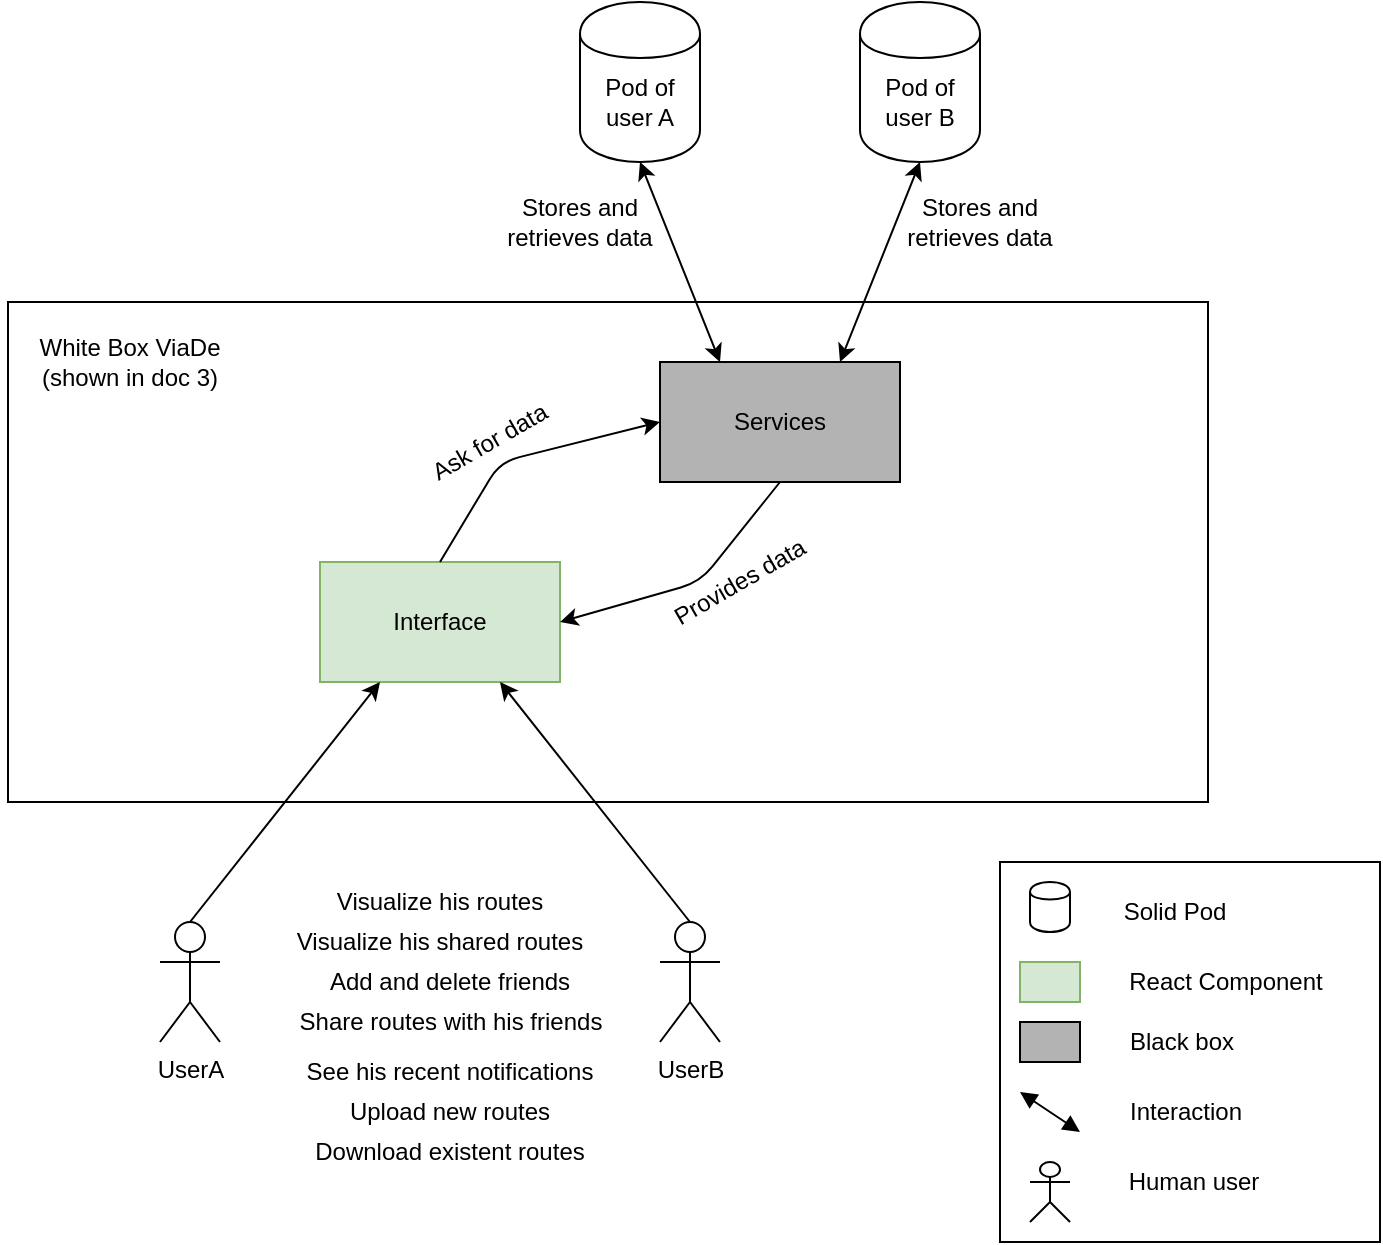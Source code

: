 <mxfile version="12.9.11" type="device"><diagram id="Bc8PKCHKk1P3qLSHyMbb" name="Page-1"><mxGraphModel dx="1038" dy="499" grid="1" gridSize="10" guides="1" tooltips="1" connect="1" arrows="1" fold="1" page="1" pageScale="1" pageWidth="827" pageHeight="1169" math="0" shadow="0"><root><mxCell id="0"/><mxCell id="1" parent="0"/><mxCell id="pT87MK6_gS4FPvk6Hr5O-1" value="" style="rounded=0;whiteSpace=wrap;html=1;" parent="1" vertex="1"><mxGeometry x="114" y="190" width="600" height="250" as="geometry"/></mxCell><mxCell id="pT87MK6_gS4FPvk6Hr5O-2" value="" style="shape=cylinder;whiteSpace=wrap;html=1;boundedLbl=1;backgroundOutline=1;" parent="1" vertex="1"><mxGeometry x="400" y="40" width="60" height="80" as="geometry"/></mxCell><mxCell id="pT87MK6_gS4FPvk6Hr5O-3" value="" style="shape=cylinder;whiteSpace=wrap;html=1;boundedLbl=1;backgroundOutline=1;" parent="1" vertex="1"><mxGeometry x="540" y="40" width="60" height="80" as="geometry"/></mxCell><mxCell id="pT87MK6_gS4FPvk6Hr5O-4" value="Pod of user A" style="text;html=1;strokeColor=none;fillColor=none;align=center;verticalAlign=middle;whiteSpace=wrap;rounded=0;" parent="1" vertex="1"><mxGeometry x="410" y="80" width="40" height="20" as="geometry"/></mxCell><mxCell id="pT87MK6_gS4FPvk6Hr5O-5" value="Pod of user B" style="text;html=1;strokeColor=none;fillColor=none;align=center;verticalAlign=middle;whiteSpace=wrap;rounded=0;" parent="1" vertex="1"><mxGeometry x="550" y="80" width="40" height="20" as="geometry"/></mxCell><mxCell id="pT87MK6_gS4FPvk6Hr5O-6" value="White Box ViaDe (shown in doc 3)" style="text;html=1;strokeColor=none;fillColor=none;align=center;verticalAlign=middle;whiteSpace=wrap;rounded=0;" parent="1" vertex="1"><mxGeometry x="110" y="210" width="130" height="20" as="geometry"/></mxCell><mxCell id="pT87MK6_gS4FPvk6Hr5O-7" value="" style="rounded=0;whiteSpace=wrap;html=1;fillColor=#B3B3B3;" parent="1" vertex="1"><mxGeometry x="440" y="220" width="120" height="60" as="geometry"/></mxCell><mxCell id="pT87MK6_gS4FPvk6Hr5O-8" value="Services" style="text;html=1;strokeColor=none;fillColor=none;align=center;verticalAlign=middle;whiteSpace=wrap;rounded=0;" parent="1" vertex="1"><mxGeometry x="480" y="240" width="40" height="20" as="geometry"/></mxCell><mxCell id="pT87MK6_gS4FPvk6Hr5O-9" value="" style="rounded=0;whiteSpace=wrap;html=1;fillColor=#d5e8d4;strokeColor=#82b366;" parent="1" vertex="1"><mxGeometry x="270" y="320" width="120" height="60" as="geometry"/></mxCell><mxCell id="pT87MK6_gS4FPvk6Hr5O-10" value="Interface" style="text;html=1;strokeColor=none;fillColor=none;align=center;verticalAlign=middle;whiteSpace=wrap;rounded=0;" parent="1" vertex="1"><mxGeometry x="300" y="340" width="60" height="20" as="geometry"/></mxCell><mxCell id="pT87MK6_gS4FPvk6Hr5O-11" value="" style="endArrow=classic;html=1;exitX=0.5;exitY=0;exitDx=0;exitDy=0;entryX=0;entryY=0.5;entryDx=0;entryDy=0;" parent="1" source="pT87MK6_gS4FPvk6Hr5O-9" target="pT87MK6_gS4FPvk6Hr5O-7" edge="1"><mxGeometry width="50" height="50" relative="1" as="geometry"><mxPoint x="390" y="310" as="sourcePoint"/><mxPoint x="440" y="260" as="targetPoint"/><Array as="points"><mxPoint x="360" y="270"/></Array></mxGeometry></mxCell><mxCell id="pT87MK6_gS4FPvk6Hr5O-12" value="Ask for data" style="text;html=1;strokeColor=none;fillColor=none;align=center;verticalAlign=middle;whiteSpace=wrap;rounded=0;rotation=-30;" parent="1" vertex="1"><mxGeometry x="320" y="250" width="70" height="20" as="geometry"/></mxCell><mxCell id="pT87MK6_gS4FPvk6Hr5O-13" value="" style="endArrow=classic;html=1;entryX=1;entryY=0.5;entryDx=0;entryDy=0;exitX=0.5;exitY=1;exitDx=0;exitDy=0;" parent="1" source="pT87MK6_gS4FPvk6Hr5O-7" target="pT87MK6_gS4FPvk6Hr5O-9" edge="1"><mxGeometry width="50" height="50" relative="1" as="geometry"><mxPoint x="390" y="310" as="sourcePoint"/><mxPoint x="440" y="260" as="targetPoint"/><Array as="points"><mxPoint x="460" y="330"/></Array></mxGeometry></mxCell><mxCell id="pT87MK6_gS4FPvk6Hr5O-14" value="Provides data" style="text;html=1;strokeColor=none;fillColor=none;align=center;verticalAlign=middle;whiteSpace=wrap;rounded=0;rotation=-30;" parent="1" vertex="1"><mxGeometry x="440" y="320" width="80" height="20" as="geometry"/></mxCell><mxCell id="pT87MK6_gS4FPvk6Hr5O-15" value="" style="endArrow=classic;startArrow=classic;html=1;entryX=0.5;entryY=1;entryDx=0;entryDy=0;exitX=0.25;exitY=0;exitDx=0;exitDy=0;" parent="1" source="pT87MK6_gS4FPvk6Hr5O-7" target="pT87MK6_gS4FPvk6Hr5O-2" edge="1"><mxGeometry width="50" height="50" relative="1" as="geometry"><mxPoint x="390" y="310" as="sourcePoint"/><mxPoint x="440" y="260" as="targetPoint"/></mxGeometry></mxCell><mxCell id="pT87MK6_gS4FPvk6Hr5O-16" value="" style="endArrow=classic;startArrow=classic;html=1;entryX=0.5;entryY=1;entryDx=0;entryDy=0;exitX=0.75;exitY=0;exitDx=0;exitDy=0;" parent="1" source="pT87MK6_gS4FPvk6Hr5O-7" target="pT87MK6_gS4FPvk6Hr5O-3" edge="1"><mxGeometry width="50" height="50" relative="1" as="geometry"><mxPoint x="390" y="310" as="sourcePoint"/><mxPoint x="440" y="260" as="targetPoint"/></mxGeometry></mxCell><mxCell id="pT87MK6_gS4FPvk6Hr5O-17" value="Stores and retrieves data" style="text;html=1;strokeColor=none;fillColor=none;align=center;verticalAlign=middle;whiteSpace=wrap;rounded=0;" parent="1" vertex="1"><mxGeometry x="360" y="140" width="80" height="20" as="geometry"/></mxCell><mxCell id="pT87MK6_gS4FPvk6Hr5O-20" value="Stores and retrieves data" style="text;html=1;strokeColor=none;fillColor=none;align=center;verticalAlign=middle;whiteSpace=wrap;rounded=0;" parent="1" vertex="1"><mxGeometry x="560" y="140" width="80" height="20" as="geometry"/></mxCell><mxCell id="pT87MK6_gS4FPvk6Hr5O-21" value="UserA" style="shape=umlActor;verticalLabelPosition=bottom;labelBackgroundColor=#ffffff;verticalAlign=top;html=1;outlineConnect=0;" parent="1" vertex="1"><mxGeometry x="190" y="500" width="30" height="60" as="geometry"/></mxCell><mxCell id="pT87MK6_gS4FPvk6Hr5O-26" value="UserB" style="shape=umlActor;verticalLabelPosition=bottom;labelBackgroundColor=#ffffff;verticalAlign=top;html=1;outlineConnect=0;" parent="1" vertex="1"><mxGeometry x="440" y="500" width="30" height="60" as="geometry"/></mxCell><mxCell id="pT87MK6_gS4FPvk6Hr5O-28" value="Visualize his routes" style="text;html=1;strokeColor=none;fillColor=none;align=center;verticalAlign=middle;whiteSpace=wrap;rounded=0;" parent="1" vertex="1"><mxGeometry x="265" y="480" width="130" height="20" as="geometry"/></mxCell><mxCell id="pT87MK6_gS4FPvk6Hr5O-29" value="Visualize his shared routes" style="text;html=1;strokeColor=none;fillColor=none;align=center;verticalAlign=middle;whiteSpace=wrap;rounded=0;" parent="1" vertex="1"><mxGeometry x="255" y="500" width="150" height="20" as="geometry"/></mxCell><mxCell id="pT87MK6_gS4FPvk6Hr5O-30" value="Share routes with his friends" style="text;html=1;strokeColor=none;fillColor=none;align=center;verticalAlign=middle;whiteSpace=wrap;rounded=0;" parent="1" vertex="1"><mxGeometry x="252.5" y="540" width="165" height="20" as="geometry"/></mxCell><mxCell id="pT87MK6_gS4FPvk6Hr5O-31" value="Add and delete friends" style="text;html=1;strokeColor=none;fillColor=none;align=center;verticalAlign=middle;whiteSpace=wrap;rounded=0;" parent="1" vertex="1"><mxGeometry x="260" y="520" width="150" height="20" as="geometry"/></mxCell><mxCell id="pT87MK6_gS4FPvk6Hr5O-32" value="See his recent notifications" style="text;html=1;strokeColor=none;fillColor=none;align=center;verticalAlign=middle;whiteSpace=wrap;rounded=0;" parent="1" vertex="1"><mxGeometry x="260" y="565" width="150" height="20" as="geometry"/></mxCell><mxCell id="pT87MK6_gS4FPvk6Hr5O-33" value="Upload new routes" style="text;html=1;strokeColor=none;fillColor=none;align=center;verticalAlign=middle;whiteSpace=wrap;rounded=0;" parent="1" vertex="1"><mxGeometry x="260" y="585" width="150" height="20" as="geometry"/></mxCell><mxCell id="pT87MK6_gS4FPvk6Hr5O-36" value="Download existent routes" style="text;html=1;strokeColor=none;fillColor=none;align=center;verticalAlign=middle;whiteSpace=wrap;rounded=0;" parent="1" vertex="1"><mxGeometry x="260" y="605" width="150" height="20" as="geometry"/></mxCell><mxCell id="pT87MK6_gS4FPvk6Hr5O-37" value="" style="endArrow=classic;html=1;exitX=0.5;exitY=0;exitDx=0;exitDy=0;exitPerimeter=0;entryX=0.25;entryY=1;entryDx=0;entryDy=0;" parent="1" source="pT87MK6_gS4FPvk6Hr5O-21" target="pT87MK6_gS4FPvk6Hr5O-9" edge="1"><mxGeometry width="50" height="50" relative="1" as="geometry"><mxPoint x="390" y="470" as="sourcePoint"/><mxPoint x="440" y="420" as="targetPoint"/></mxGeometry></mxCell><mxCell id="pT87MK6_gS4FPvk6Hr5O-38" value="" style="endArrow=classic;html=1;exitX=0.5;exitY=0;exitDx=0;exitDy=0;exitPerimeter=0;entryX=0.75;entryY=1;entryDx=0;entryDy=0;" parent="1" source="pT87MK6_gS4FPvk6Hr5O-26" target="pT87MK6_gS4FPvk6Hr5O-9" edge="1"><mxGeometry width="50" height="50" relative="1" as="geometry"><mxPoint x="390" y="470" as="sourcePoint"/><mxPoint x="440" y="420" as="targetPoint"/></mxGeometry></mxCell><mxCell id="ctUMBG0SvoOxss6_q7mF-1" value="" style="rounded=0;whiteSpace=wrap;html=1;" vertex="1" parent="1"><mxGeometry x="610" y="470" width="190" height="190" as="geometry"/></mxCell><mxCell id="ctUMBG0SvoOxss6_q7mF-2" value="" style="rounded=0;whiteSpace=wrap;html=1;fillColor=#d5e8d4;strokeColor=#82b366;" vertex="1" parent="1"><mxGeometry x="620" y="520" width="30" height="20" as="geometry"/></mxCell><mxCell id="ctUMBG0SvoOxss6_q7mF-3" value="React Component" style="text;html=1;strokeColor=none;fillColor=none;align=center;verticalAlign=middle;whiteSpace=wrap;rounded=0;" vertex="1" parent="1"><mxGeometry x="666.25" y="520" width="113.75" height="20" as="geometry"/></mxCell><mxCell id="ctUMBG0SvoOxss6_q7mF-4" value="" style="shape=cylinder;whiteSpace=wrap;html=1;boundedLbl=1;backgroundOutline=1;" vertex="1" parent="1"><mxGeometry x="625" y="480" width="20" height="25" as="geometry"/></mxCell><mxCell id="ctUMBG0SvoOxss6_q7mF-5" value="Solid Pod" style="text;html=1;strokeColor=none;fillColor=none;align=center;verticalAlign=middle;whiteSpace=wrap;rounded=0;" vertex="1" parent="1"><mxGeometry x="670" y="485" width="55" height="20" as="geometry"/></mxCell><mxCell id="ctUMBG0SvoOxss6_q7mF-6" value="" style="rounded=0;whiteSpace=wrap;html=1;fillColor=#B3B3B3;strokeColor=#000000;" vertex="1" parent="1"><mxGeometry x="620" y="550" width="30" height="20" as="geometry"/></mxCell><mxCell id="ctUMBG0SvoOxss6_q7mF-7" value="Black box" style="text;html=1;strokeColor=none;fillColor=none;align=center;verticalAlign=middle;whiteSpace=wrap;rounded=0;" vertex="1" parent="1"><mxGeometry x="666.25" y="550" width="70" height="20" as="geometry"/></mxCell><mxCell id="ctUMBG0SvoOxss6_q7mF-8" value="" style="endArrow=block;startArrow=block;endFill=1;startFill=1;html=1;" edge="1" parent="1"><mxGeometry width="160" relative="1" as="geometry"><mxPoint x="620" y="585" as="sourcePoint"/><mxPoint x="650" y="605" as="targetPoint"/></mxGeometry></mxCell><mxCell id="ctUMBG0SvoOxss6_q7mF-9" value="Interaction" style="text;html=1;strokeColor=none;fillColor=none;align=center;verticalAlign=middle;whiteSpace=wrap;rounded=0;" vertex="1" parent="1"><mxGeometry x="676.25" y="585" width="53.75" height="20" as="geometry"/></mxCell><mxCell id="ctUMBG0SvoOxss6_q7mF-10" value="" style="shape=umlActor;verticalLabelPosition=bottom;labelBackgroundColor=#ffffff;verticalAlign=top;html=1;outlineConnect=0;strokeColor=#000000;fillColor=#FFFFFF;" vertex="1" parent="1"><mxGeometry x="625" y="620" width="20" height="30" as="geometry"/></mxCell><mxCell id="ctUMBG0SvoOxss6_q7mF-20" value="Human user" style="text;html=1;strokeColor=none;fillColor=none;align=center;verticalAlign=middle;whiteSpace=wrap;rounded=0;" vertex="1" parent="1"><mxGeometry x="670" y="620" width="73.75" height="20" as="geometry"/></mxCell></root></mxGraphModel></diagram></mxfile>